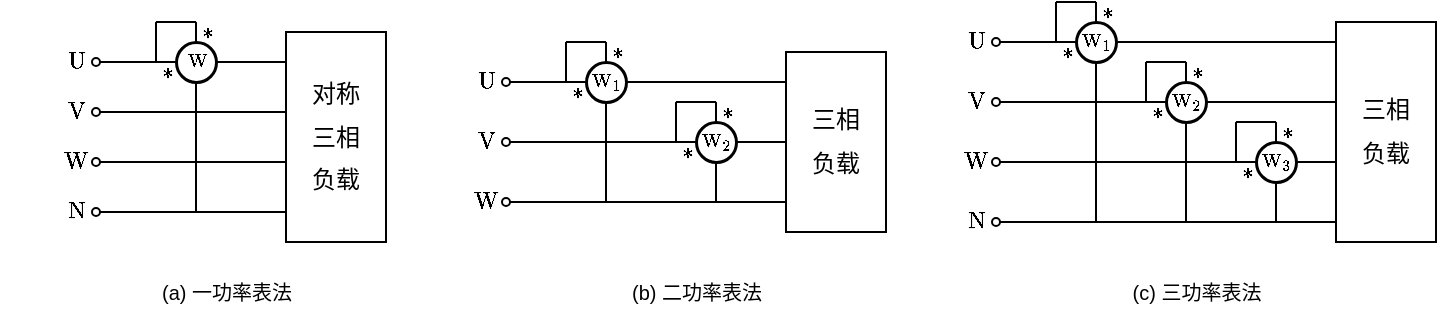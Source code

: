 <mxfile version="17.2.1" type="device"><diagram id="K_e8j0DxUoqVCoISLXA8" name="第 1 页"><mxGraphModel dx="392" dy="326" grid="1" gridSize="5" guides="1" tooltips="1" connect="1" arrows="1" fold="1" page="1" pageScale="1" pageWidth="827" pageHeight="1169" math="1" shadow="0"><root><mxCell id="0"/><mxCell id="1" parent="0"/><mxCell id="4bm67zi1QS29aKdy7AGD-1" value="$$\mathrm{W}$$" style="verticalLabelPosition=middle;shadow=0;dashed=0;align=center;html=1;verticalAlign=middle;strokeWidth=1.5;shape=ellipse;fontSize=8;connectable=1;" vertex="1" parent="1"><mxGeometry x="145" y="310" width="20" height="20" as="geometry"/></mxCell><mxCell id="4bm67zi1QS29aKdy7AGD-10" value="$$*$$" style="text;html=1;align=center;verticalAlign=middle;resizable=1;points=[];autosize=1;strokeColor=none;fillColor=none;fontSize=10;movable=1;rotatable=1;deletable=1;editable=1;connectable=0;" vertex="1" parent="1"><mxGeometry x="135" y="320" width="9" height="10" as="geometry"/></mxCell><mxCell id="4bm67zi1QS29aKdy7AGD-11" value="$$*$$" style="text;html=1;align=center;verticalAlign=middle;resizable=1;points=[];autosize=1;strokeColor=none;fillColor=none;fontSize=10;movable=1;rotatable=1;deletable=1;editable=1;connectable=0;" vertex="1" parent="1"><mxGeometry x="155" y="300" width="9" height="10" as="geometry"/></mxCell><mxCell id="4bm67zi1QS29aKdy7AGD-12" value="&lt;p style=&quot;line-height: 1.8&quot;&gt;对称&lt;br&gt;三相&lt;br&gt;负载&lt;/p&gt;" style="rounded=0;whiteSpace=wrap;html=1;connectable=0;" vertex="1" parent="1"><mxGeometry x="200" y="305" width="50" height="105" as="geometry"/></mxCell><mxCell id="4bm67zi1QS29aKdy7AGD-13" value="" style="endArrow=none;html=1;rounded=0;exitX=1;exitY=0.5;exitDx=0;exitDy=0;" edge="1" parent="1" source="4bm67zi1QS29aKdy7AGD-1"><mxGeometry width="50" height="50" relative="1" as="geometry"><mxPoint x="175" y="325" as="sourcePoint"/><mxPoint x="200" y="320" as="targetPoint"/></mxGeometry></mxCell><mxCell id="4bm67zi1QS29aKdy7AGD-14" value="" style="endArrow=none;html=1;rounded=0;exitX=0.5;exitY=0;exitDx=0;exitDy=0;" edge="1" parent="1" source="4bm67zi1QS29aKdy7AGD-1"><mxGeometry width="50" height="50" relative="1" as="geometry"><mxPoint x="155" y="310" as="sourcePoint"/><mxPoint x="155" y="300" as="targetPoint"/></mxGeometry></mxCell><mxCell id="4bm67zi1QS29aKdy7AGD-15" value="" style="endArrow=none;html=1;rounded=0;" edge="1" parent="1"><mxGeometry width="50" height="50" relative="1" as="geometry"><mxPoint x="155" y="300" as="sourcePoint"/><mxPoint x="135" y="300" as="targetPoint"/></mxGeometry></mxCell><mxCell id="4bm67zi1QS29aKdy7AGD-16" value="" style="endArrow=none;html=1;rounded=0;entryX=0;entryY=0.5;entryDx=0;entryDy=0;startSize=4;endSize=4;startArrow=oval;startFill=0;" edge="1" parent="1" target="4bm67zi1QS29aKdy7AGD-1"><mxGeometry width="50" height="50" relative="1" as="geometry"><mxPoint x="105" y="320" as="sourcePoint"/><mxPoint x="175" y="265" as="targetPoint"/></mxGeometry></mxCell><mxCell id="4bm67zi1QS29aKdy7AGD-17" value="" style="endArrow=none;html=1;rounded=0;" edge="1" parent="1"><mxGeometry width="50" height="50" relative="1" as="geometry"><mxPoint x="135" y="320" as="sourcePoint"/><mxPoint x="135" y="300" as="targetPoint"/></mxGeometry></mxCell><mxCell id="4bm67zi1QS29aKdy7AGD-18" value="" style="endArrow=none;html=1;rounded=0;entryX=0.5;entryY=1;entryDx=0;entryDy=0;" edge="1" parent="1" target="4bm67zi1QS29aKdy7AGD-1"><mxGeometry width="50" height="50" relative="1" as="geometry"><mxPoint x="155" y="395" as="sourcePoint"/><mxPoint x="140" y="355" as="targetPoint"/></mxGeometry></mxCell><mxCell id="4bm67zi1QS29aKdy7AGD-19" value="" style="endArrow=none;html=1;rounded=0;startArrow=oval;startFill=0;endSize=4;startSize=4;" edge="1" parent="1"><mxGeometry width="50" height="50" relative="1" as="geometry"><mxPoint x="105" y="345" as="sourcePoint"/><mxPoint x="200" y="345" as="targetPoint"/></mxGeometry></mxCell><mxCell id="4bm67zi1QS29aKdy7AGD-20" value="" style="endArrow=none;html=1;rounded=0;startArrow=oval;startFill=0;endSize=4;startSize=4;" edge="1" parent="1"><mxGeometry width="50" height="50" relative="1" as="geometry"><mxPoint x="105" y="370" as="sourcePoint"/><mxPoint x="200" y="370" as="targetPoint"/></mxGeometry></mxCell><mxCell id="4bm67zi1QS29aKdy7AGD-21" value="" style="endArrow=none;html=1;rounded=0;startArrow=oval;startFill=0;endSize=4;startSize=4;" edge="1" parent="1"><mxGeometry width="50" height="50" relative="1" as="geometry"><mxPoint x="105" y="395" as="sourcePoint"/><mxPoint x="200" y="395" as="targetPoint"/></mxGeometry></mxCell><mxCell id="4bm67zi1QS29aKdy7AGD-22" value="$$\mathrm{U}$$" style="text;html=1;align=center;verticalAlign=middle;resizable=1;points=[];autosize=1;strokeColor=none;fillColor=none;movable=1;rotatable=1;deletable=1;editable=1;connectable=1;fontSize=10;" vertex="1" parent="1"><mxGeometry x="85" y="310" width="19" height="20" as="geometry"/></mxCell><mxCell id="4bm67zi1QS29aKdy7AGD-23" value="$$\mathrm{V}$$" style="text;html=1;align=center;verticalAlign=middle;resizable=1;points=[];autosize=1;strokeColor=none;fillColor=none;movable=1;rotatable=1;deletable=1;editable=1;connectable=1;fontSize=10;" vertex="1" parent="1"><mxGeometry x="85" y="335" width="19" height="20" as="geometry"/></mxCell><mxCell id="4bm67zi1QS29aKdy7AGD-24" value="$$\mathrm{W}$$" style="text;html=1;align=center;verticalAlign=middle;resizable=1;points=[];autosize=1;strokeColor=none;fillColor=none;movable=1;rotatable=1;deletable=1;editable=1;connectable=1;fontSize=10;" vertex="1" parent="1"><mxGeometry x="85" y="360" width="19" height="20" as="geometry"/></mxCell><mxCell id="4bm67zi1QS29aKdy7AGD-25" value="$$\mathrm{N}$$" style="text;html=1;align=center;verticalAlign=middle;resizable=1;points=[];autosize=1;strokeColor=none;fillColor=none;movable=1;rotatable=1;deletable=1;editable=1;connectable=1;fontSize=10;" vertex="1" parent="1"><mxGeometry x="85" y="385" width="19" height="20" as="geometry"/></mxCell><mxCell id="4bm67zi1QS29aKdy7AGD-28" value="$$\mathrm{W}_1$$" style="verticalLabelPosition=middle;shadow=0;dashed=0;align=center;html=1;verticalAlign=middle;strokeWidth=1.5;shape=ellipse;fontSize=8;connectable=1;" vertex="1" parent="1"><mxGeometry x="350" y="320" width="20" height="20" as="geometry"/></mxCell><mxCell id="4bm67zi1QS29aKdy7AGD-29" value="$$*$$" style="text;html=1;align=center;verticalAlign=middle;resizable=1;points=[];autosize=1;strokeColor=none;fillColor=none;fontSize=10;movable=1;rotatable=1;deletable=1;editable=1;connectable=0;" vertex="1" parent="1"><mxGeometry x="340" y="330" width="9" height="10" as="geometry"/></mxCell><mxCell id="4bm67zi1QS29aKdy7AGD-30" value="$$*$$" style="text;html=1;align=center;verticalAlign=middle;resizable=1;points=[];autosize=1;strokeColor=none;fillColor=none;fontSize=10;movable=1;rotatable=1;deletable=1;editable=1;connectable=0;" vertex="1" parent="1"><mxGeometry x="360" y="310" width="9" height="10" as="geometry"/></mxCell><mxCell id="4bm67zi1QS29aKdy7AGD-31" value="&lt;p style=&quot;line-height: 1.8&quot;&gt;三相&lt;br&gt;负载&lt;/p&gt;" style="rounded=0;whiteSpace=wrap;html=1;connectable=0;" vertex="1" parent="1"><mxGeometry x="450" y="315" width="50" height="90" as="geometry"/></mxCell><mxCell id="4bm67zi1QS29aKdy7AGD-32" value="" style="endArrow=none;html=1;rounded=0;exitX=1;exitY=0.5;exitDx=0;exitDy=0;" edge="1" parent="1" source="4bm67zi1QS29aKdy7AGD-28"><mxGeometry width="50" height="50" relative="1" as="geometry"><mxPoint x="380" y="335" as="sourcePoint"/><mxPoint x="450" y="330" as="targetPoint"/></mxGeometry></mxCell><mxCell id="4bm67zi1QS29aKdy7AGD-33" value="" style="endArrow=none;html=1;rounded=0;exitX=0.5;exitY=0;exitDx=0;exitDy=0;" edge="1" parent="1" source="4bm67zi1QS29aKdy7AGD-28"><mxGeometry width="50" height="50" relative="1" as="geometry"><mxPoint x="360" y="320" as="sourcePoint"/><mxPoint x="360" y="310" as="targetPoint"/></mxGeometry></mxCell><mxCell id="4bm67zi1QS29aKdy7AGD-34" value="" style="endArrow=none;html=1;rounded=0;" edge="1" parent="1"><mxGeometry width="50" height="50" relative="1" as="geometry"><mxPoint x="360" y="310" as="sourcePoint"/><mxPoint x="340" y="310" as="targetPoint"/></mxGeometry></mxCell><mxCell id="4bm67zi1QS29aKdy7AGD-35" value="" style="endArrow=none;html=1;rounded=0;entryX=0;entryY=0.5;entryDx=0;entryDy=0;startSize=4;endSize=4;startArrow=oval;startFill=0;" edge="1" parent="1" target="4bm67zi1QS29aKdy7AGD-28"><mxGeometry width="50" height="50" relative="1" as="geometry"><mxPoint x="310.0" y="330" as="sourcePoint"/><mxPoint x="380" y="275" as="targetPoint"/></mxGeometry></mxCell><mxCell id="4bm67zi1QS29aKdy7AGD-36" value="" style="endArrow=none;html=1;rounded=0;" edge="1" parent="1"><mxGeometry width="50" height="50" relative="1" as="geometry"><mxPoint x="340" y="330" as="sourcePoint"/><mxPoint x="340" y="310" as="targetPoint"/></mxGeometry></mxCell><mxCell id="4bm67zi1QS29aKdy7AGD-37" value="" style="endArrow=none;html=1;rounded=0;entryX=0.5;entryY=1;entryDx=0;entryDy=0;" edge="1" parent="1" target="4bm67zi1QS29aKdy7AGD-28"><mxGeometry width="50" height="50" relative="1" as="geometry"><mxPoint x="360" y="390" as="sourcePoint"/><mxPoint x="345" y="365" as="targetPoint"/></mxGeometry></mxCell><mxCell id="4bm67zi1QS29aKdy7AGD-38" value="" style="endArrow=none;html=1;rounded=0;startArrow=oval;startFill=0;endSize=4;startSize=4;entryX=0;entryY=0.5;entryDx=0;entryDy=0;" edge="1" parent="1" target="4bm67zi1QS29aKdy7AGD-45"><mxGeometry width="50" height="50" relative="1" as="geometry"><mxPoint x="310" y="360" as="sourcePoint"/><mxPoint x="405" y="355" as="targetPoint"/></mxGeometry></mxCell><mxCell id="4bm67zi1QS29aKdy7AGD-39" value="" style="endArrow=none;html=1;rounded=0;startArrow=oval;startFill=0;endSize=4;startSize=4;" edge="1" parent="1"><mxGeometry width="50" height="50" relative="1" as="geometry"><mxPoint x="310" y="390" as="sourcePoint"/><mxPoint x="450" y="390" as="targetPoint"/></mxGeometry></mxCell><mxCell id="4bm67zi1QS29aKdy7AGD-41" value="$$\mathrm{U}$$" style="text;html=1;align=center;verticalAlign=middle;resizable=1;points=[];autosize=1;strokeColor=none;fillColor=none;movable=1;rotatable=1;deletable=1;editable=1;connectable=0;fontSize=10;" vertex="1" parent="1"><mxGeometry x="290" y="320" width="19" height="20" as="geometry"/></mxCell><mxCell id="4bm67zi1QS29aKdy7AGD-42" value="$$\mathrm{V}$$" style="text;html=1;align=center;verticalAlign=middle;resizable=1;points=[];autosize=1;strokeColor=none;fillColor=none;movable=1;rotatable=1;deletable=1;editable=1;connectable=0;fontSize=10;" vertex="1" parent="1"><mxGeometry x="290" y="350" width="19" height="20" as="geometry"/></mxCell><mxCell id="4bm67zi1QS29aKdy7AGD-43" value="$$\mathrm{W}$$" style="text;html=1;align=center;verticalAlign=middle;resizable=1;points=[];autosize=1;strokeColor=none;fillColor=none;movable=1;rotatable=1;deletable=1;editable=1;connectable=0;fontSize=10;" vertex="1" parent="1"><mxGeometry x="290" y="380" width="19" height="20" as="geometry"/></mxCell><mxCell id="4bm67zi1QS29aKdy7AGD-45" value="$$\mathrm{W}_2$$" style="verticalLabelPosition=middle;shadow=0;dashed=0;align=center;html=1;verticalAlign=middle;strokeWidth=1.5;shape=ellipse;fontSize=8;connectable=1;" vertex="1" parent="1"><mxGeometry x="405" y="350" width="20" height="20" as="geometry"/></mxCell><mxCell id="4bm67zi1QS29aKdy7AGD-46" value="$$*$$" style="text;html=1;align=center;verticalAlign=middle;resizable=1;points=[];autosize=1;strokeColor=none;fillColor=none;fontSize=10;movable=1;rotatable=1;deletable=1;editable=1;connectable=0;" vertex="1" parent="1"><mxGeometry x="395" y="360" width="9" height="10" as="geometry"/></mxCell><mxCell id="4bm67zi1QS29aKdy7AGD-47" value="$$*$$" style="text;html=1;align=center;verticalAlign=middle;resizable=1;points=[];autosize=1;strokeColor=none;fillColor=none;fontSize=10;movable=1;rotatable=1;deletable=1;editable=1;connectable=0;" vertex="1" parent="1"><mxGeometry x="415" y="340" width="9" height="10" as="geometry"/></mxCell><mxCell id="4bm67zi1QS29aKdy7AGD-48" value="" style="endArrow=none;html=1;rounded=0;exitX=0.5;exitY=0;exitDx=0;exitDy=0;" edge="1" parent="1" source="4bm67zi1QS29aKdy7AGD-45"><mxGeometry width="50" height="50" relative="1" as="geometry"><mxPoint x="415" y="350" as="sourcePoint"/><mxPoint x="415" y="340" as="targetPoint"/></mxGeometry></mxCell><mxCell id="4bm67zi1QS29aKdy7AGD-49" value="" style="endArrow=none;html=1;rounded=0;" edge="1" parent="1"><mxGeometry width="50" height="50" relative="1" as="geometry"><mxPoint x="415" y="340" as="sourcePoint"/><mxPoint x="395" y="340" as="targetPoint"/></mxGeometry></mxCell><mxCell id="4bm67zi1QS29aKdy7AGD-50" value="" style="endArrow=none;html=1;rounded=0;" edge="1" parent="1"><mxGeometry width="50" height="50" relative="1" as="geometry"><mxPoint x="395" y="360" as="sourcePoint"/><mxPoint x="395" y="340" as="targetPoint"/></mxGeometry></mxCell><mxCell id="4bm67zi1QS29aKdy7AGD-51" value="" style="endArrow=none;html=1;rounded=0;entryX=0.5;entryY=1;entryDx=0;entryDy=0;" edge="1" parent="1" target="4bm67zi1QS29aKdy7AGD-45"><mxGeometry width="50" height="50" relative="1" as="geometry"><mxPoint x="415" y="390" as="sourcePoint"/><mxPoint x="400" y="395" as="targetPoint"/></mxGeometry></mxCell><mxCell id="4bm67zi1QS29aKdy7AGD-52" value="" style="endArrow=none;html=1;rounded=0;fontSize=10;startSize=4;endSize=4;" edge="1" parent="1"><mxGeometry width="50" height="50" relative="1" as="geometry"><mxPoint x="425" y="360" as="sourcePoint"/><mxPoint x="450" y="360" as="targetPoint"/></mxGeometry></mxCell><mxCell id="4bm67zi1QS29aKdy7AGD-53" value="$$\mathrm{W}_1$$" style="verticalLabelPosition=middle;shadow=0;dashed=0;align=center;html=1;verticalAlign=middle;strokeWidth=1.5;shape=ellipse;fontSize=8;connectable=1;" vertex="1" parent="1"><mxGeometry x="595" y="300" width="20" height="20" as="geometry"/></mxCell><mxCell id="4bm67zi1QS29aKdy7AGD-54" value="$$*$$" style="text;html=1;align=center;verticalAlign=middle;resizable=1;points=[];autosize=1;strokeColor=none;fillColor=none;fontSize=10;movable=1;rotatable=1;deletable=1;editable=1;connectable=0;" vertex="1" parent="1"><mxGeometry x="585" y="310" width="9" height="10" as="geometry"/></mxCell><mxCell id="4bm67zi1QS29aKdy7AGD-55" value="$$*$$" style="text;html=1;align=center;verticalAlign=middle;resizable=1;points=[];autosize=1;strokeColor=none;fillColor=none;fontSize=10;movable=1;rotatable=1;deletable=1;editable=1;connectable=0;" vertex="1" parent="1"><mxGeometry x="605" y="290" width="9" height="10" as="geometry"/></mxCell><mxCell id="4bm67zi1QS29aKdy7AGD-56" value="&lt;p style=&quot;line-height: 1.8&quot;&gt;三相&lt;br&gt;负载&lt;/p&gt;" style="rounded=0;whiteSpace=wrap;html=1;connectable=0;" vertex="1" parent="1"><mxGeometry x="725" y="300" width="50" height="110" as="geometry"/></mxCell><mxCell id="4bm67zi1QS29aKdy7AGD-57" value="" style="endArrow=none;html=1;rounded=0;exitX=1;exitY=0.5;exitDx=0;exitDy=0;" edge="1" parent="1" source="4bm67zi1QS29aKdy7AGD-53"><mxGeometry width="50" height="50" relative="1" as="geometry"><mxPoint x="625" y="315" as="sourcePoint"/><mxPoint x="725" y="310" as="targetPoint"/></mxGeometry></mxCell><mxCell id="4bm67zi1QS29aKdy7AGD-58" value="" style="endArrow=none;html=1;rounded=0;exitX=0.5;exitY=0;exitDx=0;exitDy=0;" edge="1" parent="1" source="4bm67zi1QS29aKdy7AGD-53"><mxGeometry width="50" height="50" relative="1" as="geometry"><mxPoint x="605" y="300" as="sourcePoint"/><mxPoint x="605" y="290" as="targetPoint"/></mxGeometry></mxCell><mxCell id="4bm67zi1QS29aKdy7AGD-59" value="" style="endArrow=none;html=1;rounded=0;" edge="1" parent="1"><mxGeometry width="50" height="50" relative="1" as="geometry"><mxPoint x="605" y="290" as="sourcePoint"/><mxPoint x="585" y="290" as="targetPoint"/></mxGeometry></mxCell><mxCell id="4bm67zi1QS29aKdy7AGD-60" value="" style="endArrow=none;html=1;rounded=0;entryX=0;entryY=0.5;entryDx=0;entryDy=0;startSize=4;endSize=4;startArrow=oval;startFill=0;" edge="1" parent="1" target="4bm67zi1QS29aKdy7AGD-53"><mxGeometry width="50" height="50" relative="1" as="geometry"><mxPoint x="555" y="310" as="sourcePoint"/><mxPoint x="625" y="255" as="targetPoint"/></mxGeometry></mxCell><mxCell id="4bm67zi1QS29aKdy7AGD-61" value="" style="endArrow=none;html=1;rounded=0;" edge="1" parent="1"><mxGeometry width="50" height="50" relative="1" as="geometry"><mxPoint x="585" y="310" as="sourcePoint"/><mxPoint x="585" y="290" as="targetPoint"/></mxGeometry></mxCell><mxCell id="4bm67zi1QS29aKdy7AGD-62" value="" style="endArrow=none;html=1;rounded=0;entryX=0.5;entryY=1;entryDx=0;entryDy=0;" edge="1" parent="1" target="4bm67zi1QS29aKdy7AGD-53"><mxGeometry width="50" height="50" relative="1" as="geometry"><mxPoint x="605" y="400" as="sourcePoint"/><mxPoint x="590" y="345" as="targetPoint"/></mxGeometry></mxCell><mxCell id="4bm67zi1QS29aKdy7AGD-63" value="" style="endArrow=none;html=1;rounded=0;startArrow=oval;startFill=0;endSize=4;startSize=4;entryX=0;entryY=0.5;entryDx=0;entryDy=0;" edge="1" parent="1"><mxGeometry width="50" height="50" relative="1" as="geometry"><mxPoint x="555" y="340" as="sourcePoint"/><mxPoint x="640" y="340" as="targetPoint"/></mxGeometry></mxCell><mxCell id="4bm67zi1QS29aKdy7AGD-64" value="" style="endArrow=none;html=1;rounded=0;startArrow=oval;startFill=0;endSize=4;startSize=4;entryX=0;entryY=0.5;entryDx=0;entryDy=0;" edge="1" parent="1"><mxGeometry width="50" height="50" relative="1" as="geometry"><mxPoint x="555" y="370" as="sourcePoint"/><mxPoint x="685" y="370" as="targetPoint"/></mxGeometry></mxCell><mxCell id="4bm67zi1QS29aKdy7AGD-65" value="" style="endArrow=none;html=1;rounded=0;startArrow=oval;startFill=0;endSize=4;startSize=4;" edge="1" parent="1"><mxGeometry width="50" height="50" relative="1" as="geometry"><mxPoint x="555" y="400" as="sourcePoint"/><mxPoint x="725" y="400" as="targetPoint"/></mxGeometry></mxCell><mxCell id="4bm67zi1QS29aKdy7AGD-66" value="$$\mathrm{U}$$" style="text;html=1;align=center;verticalAlign=middle;resizable=1;points=[];autosize=1;strokeColor=none;fillColor=none;movable=1;rotatable=1;deletable=1;editable=1;connectable=1;fontSize=10;" vertex="1" parent="1"><mxGeometry x="535" y="300" width="19" height="20" as="geometry"/></mxCell><mxCell id="4bm67zi1QS29aKdy7AGD-67" value="$$\mathrm{V}$$" style="text;html=1;align=center;verticalAlign=middle;resizable=1;points=[];autosize=1;strokeColor=none;fillColor=none;movable=1;rotatable=1;deletable=1;editable=1;connectable=1;fontSize=10;" vertex="1" parent="1"><mxGeometry x="535" y="330" width="19" height="20" as="geometry"/></mxCell><mxCell id="4bm67zi1QS29aKdy7AGD-68" value="$$\mathrm{W}$$" style="text;html=1;align=center;verticalAlign=middle;resizable=1;points=[];autosize=1;strokeColor=none;fillColor=none;movable=1;rotatable=1;deletable=1;editable=1;connectable=1;fontSize=10;" vertex="1" parent="1"><mxGeometry x="535" y="360" width="19" height="20" as="geometry"/></mxCell><mxCell id="4bm67zi1QS29aKdy7AGD-69" value="$$\mathrm{N}$$" style="text;html=1;align=center;verticalAlign=middle;resizable=1;points=[];autosize=1;strokeColor=none;fillColor=none;movable=1;rotatable=1;deletable=1;editable=1;connectable=1;fontSize=10;" vertex="1" parent="1"><mxGeometry x="535" y="390" width="19" height="20" as="geometry"/></mxCell><mxCell id="4bm67zi1QS29aKdy7AGD-70" value="$$\mathrm{W}_2$$" style="verticalLabelPosition=middle;shadow=0;dashed=0;align=center;html=1;verticalAlign=middle;strokeWidth=1.5;shape=ellipse;fontSize=8;connectable=1;" vertex="1" parent="1"><mxGeometry x="640" y="330" width="20" height="20" as="geometry"/></mxCell><mxCell id="4bm67zi1QS29aKdy7AGD-71" value="$$*$$" style="text;html=1;align=center;verticalAlign=middle;resizable=1;points=[];autosize=1;strokeColor=none;fillColor=none;fontSize=10;movable=1;rotatable=1;deletable=1;editable=1;connectable=0;" vertex="1" parent="1"><mxGeometry x="630" y="340" width="9" height="10" as="geometry"/></mxCell><mxCell id="4bm67zi1QS29aKdy7AGD-72" value="$$*$$" style="text;html=1;align=center;verticalAlign=middle;resizable=1;points=[];autosize=1;strokeColor=none;fillColor=none;fontSize=10;movable=1;rotatable=1;deletable=1;editable=1;connectable=0;" vertex="1" parent="1"><mxGeometry x="650" y="320" width="9" height="10" as="geometry"/></mxCell><mxCell id="4bm67zi1QS29aKdy7AGD-73" value="" style="endArrow=none;html=1;rounded=0;exitX=0.5;exitY=0;exitDx=0;exitDy=0;" edge="1" parent="1" source="4bm67zi1QS29aKdy7AGD-70"><mxGeometry width="50" height="50" relative="1" as="geometry"><mxPoint x="650" y="330" as="sourcePoint"/><mxPoint x="650" y="320" as="targetPoint"/></mxGeometry></mxCell><mxCell id="4bm67zi1QS29aKdy7AGD-74" value="" style="endArrow=none;html=1;rounded=0;" edge="1" parent="1"><mxGeometry width="50" height="50" relative="1" as="geometry"><mxPoint x="650" y="320" as="sourcePoint"/><mxPoint x="630" y="320" as="targetPoint"/></mxGeometry></mxCell><mxCell id="4bm67zi1QS29aKdy7AGD-75" value="" style="endArrow=none;html=1;rounded=0;" edge="1" parent="1"><mxGeometry width="50" height="50" relative="1" as="geometry"><mxPoint x="630" y="340" as="sourcePoint"/><mxPoint x="630" y="320" as="targetPoint"/></mxGeometry></mxCell><mxCell id="4bm67zi1QS29aKdy7AGD-76" value="" style="endArrow=none;html=1;rounded=0;entryX=0.5;entryY=1;entryDx=0;entryDy=0;" edge="1" parent="1" target="4bm67zi1QS29aKdy7AGD-70"><mxGeometry width="50" height="50" relative="1" as="geometry"><mxPoint x="650" y="400" as="sourcePoint"/><mxPoint x="635" y="375" as="targetPoint"/></mxGeometry></mxCell><mxCell id="4bm67zi1QS29aKdy7AGD-77" value="$$\mathrm{W}_3$$" style="verticalLabelPosition=middle;shadow=0;dashed=0;align=center;html=1;verticalAlign=middle;strokeWidth=1.5;shape=ellipse;fontSize=8;connectable=1;" vertex="1" parent="1"><mxGeometry x="685" y="360" width="20" height="20" as="geometry"/></mxCell><mxCell id="4bm67zi1QS29aKdy7AGD-78" value="$$*$$" style="text;html=1;align=center;verticalAlign=middle;resizable=1;points=[];autosize=1;strokeColor=none;fillColor=none;fontSize=10;movable=1;rotatable=1;deletable=1;editable=1;connectable=0;" vertex="1" parent="1"><mxGeometry x="675" y="370" width="9" height="10" as="geometry"/></mxCell><mxCell id="4bm67zi1QS29aKdy7AGD-79" value="$$*$$" style="text;html=1;align=center;verticalAlign=middle;resizable=1;points=[];autosize=1;strokeColor=none;fillColor=none;fontSize=10;movable=1;rotatable=1;deletable=1;editable=1;connectable=0;" vertex="1" parent="1"><mxGeometry x="695" y="350" width="9" height="10" as="geometry"/></mxCell><mxCell id="4bm67zi1QS29aKdy7AGD-80" value="" style="endArrow=none;html=1;rounded=0;exitX=0.5;exitY=0;exitDx=0;exitDy=0;" edge="1" parent="1" source="4bm67zi1QS29aKdy7AGD-77"><mxGeometry width="50" height="50" relative="1" as="geometry"><mxPoint x="695" y="360" as="sourcePoint"/><mxPoint x="695" y="350" as="targetPoint"/></mxGeometry></mxCell><mxCell id="4bm67zi1QS29aKdy7AGD-81" value="" style="endArrow=none;html=1;rounded=0;" edge="1" parent="1"><mxGeometry width="50" height="50" relative="1" as="geometry"><mxPoint x="695" y="350" as="sourcePoint"/><mxPoint x="675" y="350" as="targetPoint"/></mxGeometry></mxCell><mxCell id="4bm67zi1QS29aKdy7AGD-82" value="" style="endArrow=none;html=1;rounded=0;" edge="1" parent="1"><mxGeometry width="50" height="50" relative="1" as="geometry"><mxPoint x="675" y="370" as="sourcePoint"/><mxPoint x="675" y="350" as="targetPoint"/></mxGeometry></mxCell><mxCell id="4bm67zi1QS29aKdy7AGD-83" value="" style="endArrow=none;html=1;rounded=0;entryX=0.5;entryY=1;entryDx=0;entryDy=0;" edge="1" parent="1" target="4bm67zi1QS29aKdy7AGD-77"><mxGeometry width="50" height="50" relative="1" as="geometry"><mxPoint x="695" y="400" as="sourcePoint"/><mxPoint x="680" y="405" as="targetPoint"/></mxGeometry></mxCell><mxCell id="4bm67zi1QS29aKdy7AGD-84" value="" style="endArrow=none;html=1;rounded=0;fontSize=10;startSize=4;endSize=4;" edge="1" parent="1"><mxGeometry width="50" height="50" relative="1" as="geometry"><mxPoint x="660" y="340" as="sourcePoint"/><mxPoint x="725" y="340" as="targetPoint"/></mxGeometry></mxCell><mxCell id="4bm67zi1QS29aKdy7AGD-85" value="" style="endArrow=none;html=1;rounded=0;fontSize=10;startSize=4;endSize=4;" edge="1" parent="1"><mxGeometry width="50" height="50" relative="1" as="geometry"><mxPoint x="705" y="370" as="sourcePoint"/><mxPoint x="725" y="370" as="targetPoint"/></mxGeometry></mxCell><mxCell id="4bm67zi1QS29aKdy7AGD-86" value="(a) 一功率表法" style="text;html=1;align=center;verticalAlign=middle;resizable=0;points=[];autosize=1;strokeColor=none;fillColor=none;fontSize=10;" vertex="1" parent="1"><mxGeometry x="130" y="425" width="80" height="20" as="geometry"/></mxCell><mxCell id="4bm67zi1QS29aKdy7AGD-87" value="(b) 二功率表法" style="text;html=1;align=center;verticalAlign=middle;resizable=0;points=[];autosize=1;strokeColor=none;fillColor=none;fontSize=10;" vertex="1" parent="1"><mxGeometry x="365" y="425" width="80" height="20" as="geometry"/></mxCell><mxCell id="4bm67zi1QS29aKdy7AGD-88" value="(c) 三功率表法" style="text;html=1;align=center;verticalAlign=middle;resizable=0;points=[];autosize=1;strokeColor=none;fillColor=none;fontSize=10;" vertex="1" parent="1"><mxGeometry x="615" y="425" width="80" height="20" as="geometry"/></mxCell></root></mxGraphModel></diagram></mxfile>